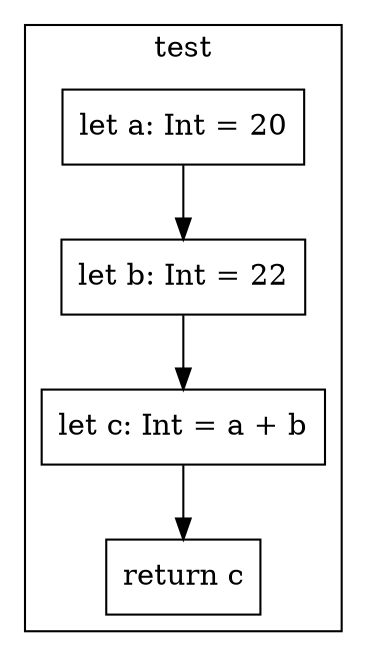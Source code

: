 digraph "linear-flow-1" {
    node [shape=box];
    subgraph "cluster_test" {
        label="test";
        "test_141" [label="let a: Int = 20"];
        "test_142" [label="let b: Int = 22"];
        "test_144" [label="let c: Int = a + b"];
        "test_146" [label="return c"];
        "test_141" -> "test_142";
        "test_142" -> "test_144";
        "test_144" -> "test_146";
    }
}
